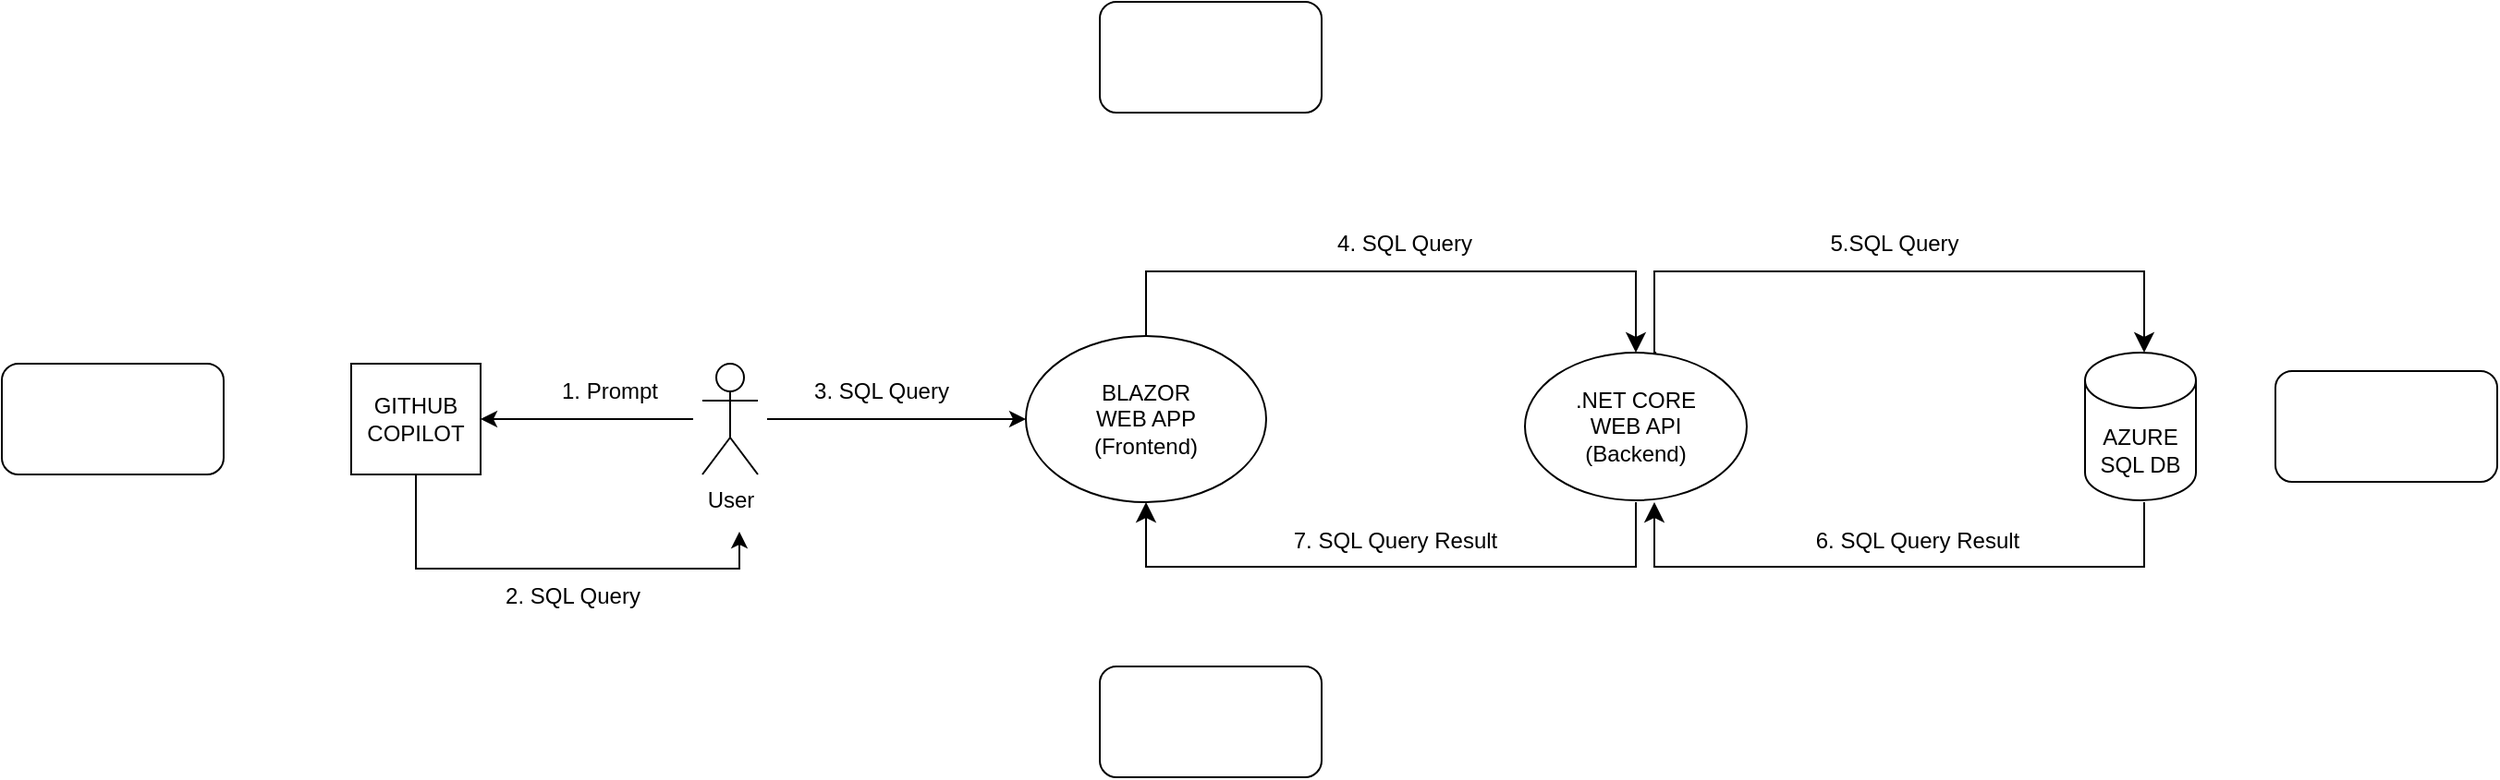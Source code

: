 <mxfile version="24.7.12">
  <diagram name="Page-1" id="nfTdKkJdzASqmA8iofcN">
    <mxGraphModel dx="2916" dy="1107" grid="1" gridSize="10" guides="1" tooltips="1" connect="1" arrows="1" fold="1" page="1" pageScale="1" pageWidth="850" pageHeight="1100" math="0" shadow="0">
      <root>
        <mxCell id="0" />
        <mxCell id="1" parent="0" />
        <mxCell id="v7fA5YBikp8giQn20K0p-1" value="User" style="shape=umlActor;verticalLabelPosition=bottom;verticalAlign=top;html=1;outlineConnect=0;" vertex="1" parent="1">
          <mxGeometry x="-41" y="276" width="30" height="60" as="geometry" />
        </mxCell>
        <mxCell id="v7fA5YBikp8giQn20K0p-2" value="" style="endArrow=classic;html=1;rounded=0;entryX=1;entryY=0.5;entryDx=0;entryDy=0;" edge="1" parent="1" target="v7fA5YBikp8giQn20K0p-7">
          <mxGeometry width="50" height="50" relative="1" as="geometry">
            <mxPoint x="-46" y="306" as="sourcePoint" />
            <mxPoint x="-121" y="306" as="targetPoint" />
          </mxGeometry>
        </mxCell>
        <mxCell id="v7fA5YBikp8giQn20K0p-4" value="1. Prompt" style="text;html=1;align=center;verticalAlign=middle;whiteSpace=wrap;rounded=0;" vertex="1" parent="1">
          <mxGeometry x="-121" y="276" width="60" height="30" as="geometry" />
        </mxCell>
        <mxCell id="v7fA5YBikp8giQn20K0p-7" value="GITHUB COPILOT" style="rounded=0;whiteSpace=wrap;html=1;" vertex="1" parent="1">
          <mxGeometry x="-231" y="276" width="70" height="60" as="geometry" />
        </mxCell>
        <mxCell id="v7fA5YBikp8giQn20K0p-9" value="2. SQL Query" style="text;html=1;align=center;verticalAlign=middle;whiteSpace=wrap;rounded=0;" vertex="1" parent="1">
          <mxGeometry x="-156" y="387" width="90" height="30" as="geometry" />
        </mxCell>
        <mxCell id="v7fA5YBikp8giQn20K0p-11" value="BLAZOR&lt;div&gt;WEB APP&lt;br&gt;(Frontend)&lt;/div&gt;" style="ellipse;whiteSpace=wrap;html=1;" vertex="1" parent="1">
          <mxGeometry x="134" y="261" width="130" height="90" as="geometry" />
        </mxCell>
        <mxCell id="v7fA5YBikp8giQn20K0p-17" value="4. SQL Query" style="text;html=1;align=center;verticalAlign=middle;whiteSpace=wrap;rounded=0;" vertex="1" parent="1">
          <mxGeometry x="294" y="196" width="90" height="30" as="geometry" />
        </mxCell>
        <mxCell id="v7fA5YBikp8giQn20K0p-19" value=".NET CORE&lt;div&gt;WEB API&lt;br&gt;(Backend)&lt;/div&gt;" style="ellipse;whiteSpace=wrap;html=1;" vertex="1" parent="1">
          <mxGeometry x="404" y="270" width="120" height="80" as="geometry" />
        </mxCell>
        <mxCell id="v7fA5YBikp8giQn20K0p-26" value="" style="edgeStyle=segmentEdgeStyle;endArrow=classic;html=1;curved=0;rounded=0;endSize=8;startSize=8;exitX=0.5;exitY=0;exitDx=0;exitDy=0;entryX=0.5;entryY=0;entryDx=0;entryDy=0;" edge="1" parent="1" source="v7fA5YBikp8giQn20K0p-11" target="v7fA5YBikp8giQn20K0p-19">
          <mxGeometry width="50" height="50" relative="1" as="geometry">
            <mxPoint x="134" y="226" as="sourcePoint" />
            <mxPoint x="184" y="176" as="targetPoint" />
            <Array as="points">
              <mxPoint x="199" y="226" />
              <mxPoint x="464" y="226" />
            </Array>
          </mxGeometry>
        </mxCell>
        <mxCell id="v7fA5YBikp8giQn20K0p-24" value="7. SQL Query Result" style="text;html=1;align=center;verticalAlign=middle;whiteSpace=wrap;rounded=0;" vertex="1" parent="1">
          <mxGeometry x="274" y="357" width="120" height="30" as="geometry" />
        </mxCell>
        <mxCell id="v7fA5YBikp8giQn20K0p-32" value="" style="edgeStyle=segmentEdgeStyle;endArrow=classic;html=1;curved=0;rounded=0;endSize=8;startSize=8;entryX=0.5;entryY=1;entryDx=0;entryDy=0;" edge="1" parent="1" target="v7fA5YBikp8giQn20K0p-11">
          <mxGeometry width="50" height="50" relative="1" as="geometry">
            <mxPoint x="464" y="351" as="sourcePoint" />
            <mxPoint x="364" y="406" as="targetPoint" />
            <Array as="points">
              <mxPoint x="464" y="386" />
              <mxPoint x="199" y="386" />
            </Array>
          </mxGeometry>
        </mxCell>
        <mxCell id="v7fA5YBikp8giQn20K0p-41" value="3. SQL Query" style="text;html=1;align=center;verticalAlign=middle;whiteSpace=wrap;rounded=0;" vertex="1" parent="1">
          <mxGeometry x="11" y="276" width="90" height="30" as="geometry" />
        </mxCell>
        <mxCell id="v7fA5YBikp8giQn20K0p-42" value="5.SQL Query" style="text;html=1;align=center;verticalAlign=middle;whiteSpace=wrap;rounded=0;" vertex="1" parent="1">
          <mxGeometry x="559" y="196" width="90" height="30" as="geometry" />
        </mxCell>
        <mxCell id="v7fA5YBikp8giQn20K0p-43" value="" style="edgeStyle=segmentEdgeStyle;endArrow=classic;html=1;curved=0;rounded=0;endSize=8;startSize=8;exitX=0.592;exitY=0;exitDx=0;exitDy=0;entryX=0.5;entryY=0;entryDx=0;entryDy=0;exitPerimeter=0;" edge="1" parent="1" source="v7fA5YBikp8giQn20K0p-19">
          <mxGeometry width="50" height="50" relative="1" as="geometry">
            <mxPoint x="474" y="261" as="sourcePoint" />
            <mxPoint x="739" y="270" as="targetPoint" />
            <Array as="points">
              <mxPoint x="474" y="270" />
              <mxPoint x="474" y="226" />
              <mxPoint x="739" y="226" />
            </Array>
          </mxGeometry>
        </mxCell>
        <mxCell id="v7fA5YBikp8giQn20K0p-44" value="6. SQL Query Result" style="text;html=1;align=center;verticalAlign=middle;whiteSpace=wrap;rounded=0;" vertex="1" parent="1">
          <mxGeometry x="544" y="357" width="145" height="30" as="geometry" />
        </mxCell>
        <mxCell id="v7fA5YBikp8giQn20K0p-45" value="" style="edgeStyle=segmentEdgeStyle;endArrow=classic;html=1;curved=0;rounded=0;endSize=8;startSize=8;entryX=0.5;entryY=1;entryDx=0;entryDy=0;" edge="1" parent="1">
          <mxGeometry width="50" height="50" relative="1" as="geometry">
            <mxPoint x="739" y="351" as="sourcePoint" />
            <mxPoint x="474" y="351" as="targetPoint" />
            <Array as="points">
              <mxPoint x="739" y="386" />
              <mxPoint x="474" y="386" />
            </Array>
          </mxGeometry>
        </mxCell>
        <mxCell id="v7fA5YBikp8giQn20K0p-46" value="AZURE SQL DB" style="shape=cylinder3;whiteSpace=wrap;html=1;boundedLbl=1;backgroundOutline=1;size=15;" vertex="1" parent="1">
          <mxGeometry x="707" y="270" width="60" height="80" as="geometry" />
        </mxCell>
        <mxCell id="v7fA5YBikp8giQn20K0p-49" value="" style="endArrow=classic;html=1;rounded=0;exitX=0.5;exitY=1;exitDx=0;exitDy=0;" edge="1" parent="1" source="v7fA5YBikp8giQn20K0p-7">
          <mxGeometry width="50" height="50" relative="1" as="geometry">
            <mxPoint x="-196" y="310" as="sourcePoint" />
            <mxPoint x="-21" y="367" as="targetPoint" />
            <Array as="points">
              <mxPoint x="-196" y="387" />
              <mxPoint x="-131" y="387" />
              <mxPoint x="-41" y="387" />
              <mxPoint x="-21" y="387" />
            </Array>
          </mxGeometry>
        </mxCell>
        <mxCell id="v7fA5YBikp8giQn20K0p-52" value="" style="endArrow=classic;html=1;rounded=0;entryX=0;entryY=0.5;entryDx=0;entryDy=0;" edge="1" parent="1">
          <mxGeometry width="50" height="50" relative="1" as="geometry">
            <mxPoint x="-6" y="306" as="sourcePoint" />
            <mxPoint x="134" y="306" as="targetPoint" />
          </mxGeometry>
        </mxCell>
        <mxCell id="v7fA5YBikp8giQn20K0p-54" value="" style="rounded=1;whiteSpace=wrap;html=1;" vertex="1" parent="1">
          <mxGeometry x="810" y="280" width="120" height="60" as="geometry" />
        </mxCell>
        <mxCell id="v7fA5YBikp8giQn20K0p-55" value="" style="rounded=1;whiteSpace=wrap;html=1;" vertex="1" parent="1">
          <mxGeometry x="174" y="440" width="120" height="60" as="geometry" />
        </mxCell>
        <mxCell id="v7fA5YBikp8giQn20K0p-56" value="" style="rounded=1;whiteSpace=wrap;html=1;" vertex="1" parent="1">
          <mxGeometry x="174" y="80" width="120" height="60" as="geometry" />
        </mxCell>
        <mxCell id="v7fA5YBikp8giQn20K0p-57" value="" style="rounded=1;whiteSpace=wrap;html=1;" vertex="1" parent="1">
          <mxGeometry x="-420" y="276" width="120" height="60" as="geometry" />
        </mxCell>
      </root>
    </mxGraphModel>
  </diagram>
</mxfile>
